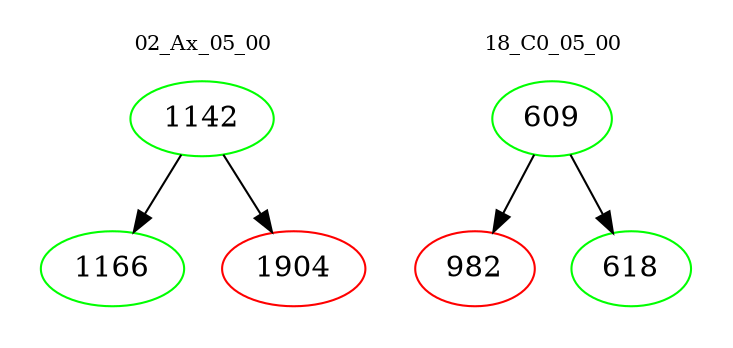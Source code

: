 digraph{
subgraph cluster_0 {
color = white
label = "02_Ax_05_00";
fontsize=10;
T0_1142 [label="1142", color="green"]
T0_1142 -> T0_1166 [color="black"]
T0_1166 [label="1166", color="green"]
T0_1142 -> T0_1904 [color="black"]
T0_1904 [label="1904", color="red"]
}
subgraph cluster_1 {
color = white
label = "18_C0_05_00";
fontsize=10;
T1_609 [label="609", color="green"]
T1_609 -> T1_982 [color="black"]
T1_982 [label="982", color="red"]
T1_609 -> T1_618 [color="black"]
T1_618 [label="618", color="green"]
}
}
